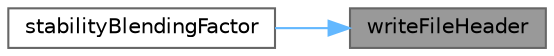 digraph "writeFileHeader"
{
 // LATEX_PDF_SIZE
  bgcolor="transparent";
  edge [fontname=Helvetica,fontsize=10,labelfontname=Helvetica,labelfontsize=10];
  node [fontname=Helvetica,fontsize=10,shape=box,height=0.2,width=0.4];
  rankdir="RL";
  Node1 [id="Node000001",label="writeFileHeader",height=0.2,width=0.4,color="gray40", fillcolor="grey60", style="filled", fontcolor="black",tooltip=" "];
  Node1 -> Node2 [id="edge1_Node000001_Node000002",dir="back",color="steelblue1",style="solid",tooltip=" "];
  Node2 [id="Node000002",label="stabilityBlendingFactor",height=0.2,width=0.4,color="grey40", fillcolor="white", style="filled",URL="$classFoam_1_1functionObjects_1_1stabilityBlendingFactor.html#a26c1a513a51634f80daa6264b6a8e1a2",tooltip=" "];
}
